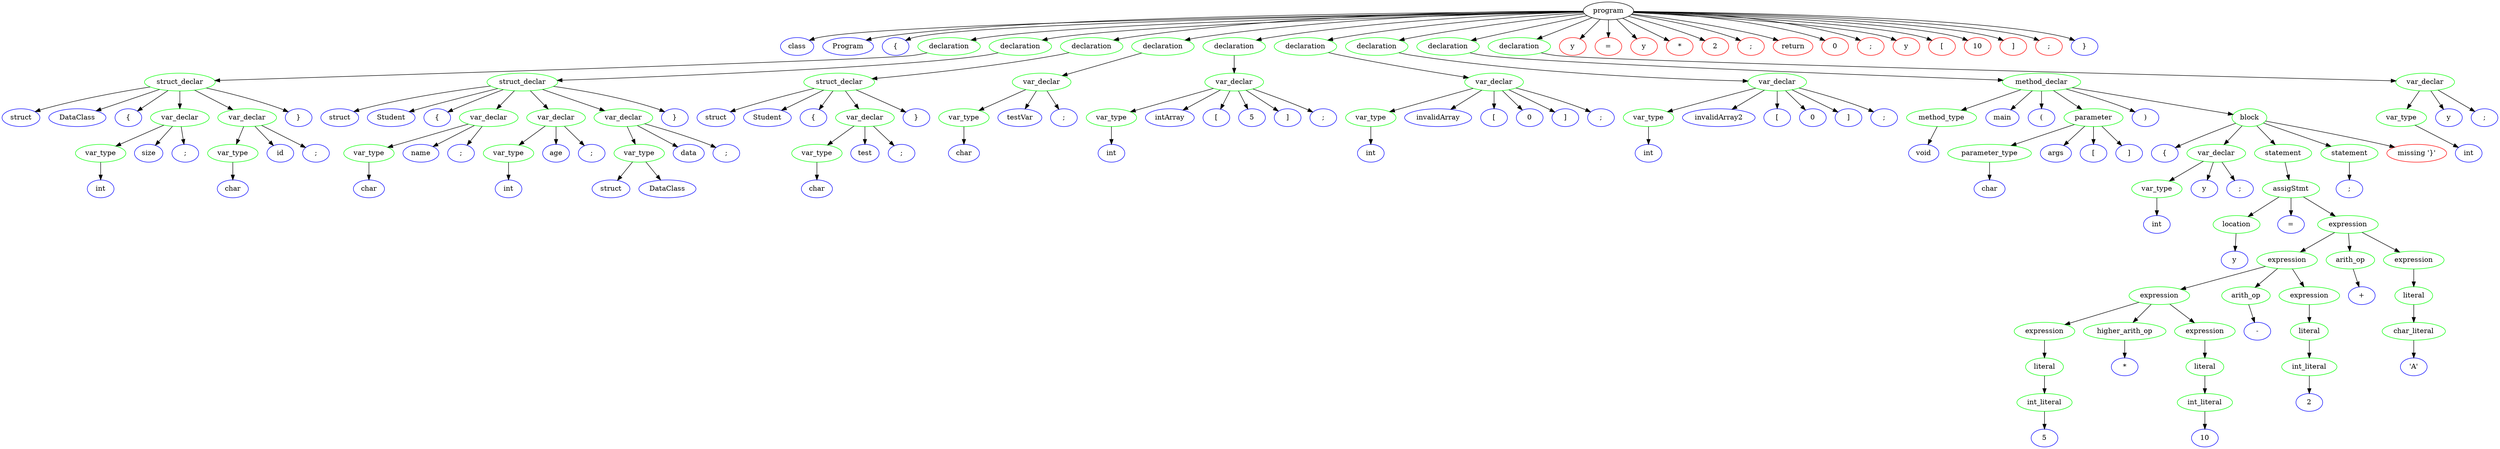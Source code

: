 // Trees/tree_precedence.gv
digraph "Trees/tree_precedence" {
	0 [label=program]
	1 [label=class color=blue]
	0 -> 1
	2 [label=Program color=blue]
	0 -> 2
	3 [label="{" color=blue]
	0 -> 3
	4 [label=declaration color=green]
	0 -> 4
	5 [label=struct_declar color=green]
	4 -> 5
	6 [label=struct color=blue]
	5 -> 6
	7 [label=DataClass color=blue]
	5 -> 7
	8 [label="{" color=blue]
	5 -> 8
	9 [label=var_declar color=green]
	5 -> 9
	10 [label=var_type color=green]
	9 -> 10
	11 [label=int color=blue]
	10 -> 11
	12 [label=size color=blue]
	9 -> 12
	13 [label=";" color=blue]
	9 -> 13
	14 [label=var_declar color=green]
	5 -> 14
	15 [label=var_type color=green]
	14 -> 15
	16 [label=char color=blue]
	15 -> 16
	17 [label=id color=blue]
	14 -> 17
	18 [label=";" color=blue]
	14 -> 18
	19 [label="}" color=blue]
	5 -> 19
	20 [label=declaration color=green]
	0 -> 20
	21 [label=struct_declar color=green]
	20 -> 21
	22 [label=struct color=blue]
	21 -> 22
	23 [label=Student color=blue]
	21 -> 23
	24 [label="{" color=blue]
	21 -> 24
	25 [label=var_declar color=green]
	21 -> 25
	26 [label=var_type color=green]
	25 -> 26
	27 [label=char color=blue]
	26 -> 27
	28 [label=name color=blue]
	25 -> 28
	29 [label=";" color=blue]
	25 -> 29
	30 [label=var_declar color=green]
	21 -> 30
	31 [label=var_type color=green]
	30 -> 31
	32 [label=int color=blue]
	31 -> 32
	33 [label=age color=blue]
	30 -> 33
	34 [label=";" color=blue]
	30 -> 34
	35 [label=var_declar color=green]
	21 -> 35
	36 [label=var_type color=green]
	35 -> 36
	37 [label=struct color=blue]
	36 -> 37
	38 [label=DataClass color=blue]
	36 -> 38
	39 [label=data color=blue]
	35 -> 39
	40 [label=";" color=blue]
	35 -> 40
	41 [label="}" color=blue]
	21 -> 41
	42 [label=declaration color=green]
	0 -> 42
	43 [label=struct_declar color=green]
	42 -> 43
	44 [label=struct color=blue]
	43 -> 44
	45 [label=Student color=blue]
	43 -> 45
	46 [label="{" color=blue]
	43 -> 46
	47 [label=var_declar color=green]
	43 -> 47
	48 [label=var_type color=green]
	47 -> 48
	49 [label=char color=blue]
	48 -> 49
	50 [label=test color=blue]
	47 -> 50
	51 [label=";" color=blue]
	47 -> 51
	52 [label="}" color=blue]
	43 -> 52
	53 [label=declaration color=green]
	0 -> 53
	54 [label=var_declar color=green]
	53 -> 54
	55 [label=var_type color=green]
	54 -> 55
	56 [label=char color=blue]
	55 -> 56
	57 [label=testVar color=blue]
	54 -> 57
	58 [label=";" color=blue]
	54 -> 58
	59 [label=declaration color=green]
	0 -> 59
	60 [label=var_declar color=green]
	59 -> 60
	61 [label=var_type color=green]
	60 -> 61
	62 [label=int color=blue]
	61 -> 62
	63 [label=intArray color=blue]
	60 -> 63
	64 [label="[" color=blue]
	60 -> 64
	65 [label=5 color=blue]
	60 -> 65
	66 [label="]" color=blue]
	60 -> 66
	67 [label=";" color=blue]
	60 -> 67
	68 [label=declaration color=green]
	0 -> 68
	69 [label=var_declar color=green]
	68 -> 69
	70 [label=var_type color=green]
	69 -> 70
	71 [label=int color=blue]
	70 -> 71
	72 [label=invalidArray color=blue]
	69 -> 72
	73 [label="[" color=blue]
	69 -> 73
	74 [label=0 color=blue]
	69 -> 74
	75 [label="]" color=blue]
	69 -> 75
	76 [label=";" color=blue]
	69 -> 76
	77 [label=declaration color=green]
	0 -> 77
	78 [label=var_declar color=green]
	77 -> 78
	79 [label=var_type color=green]
	78 -> 79
	80 [label=int color=blue]
	79 -> 80
	81 [label=invalidArray2 color=blue]
	78 -> 81
	82 [label="[" color=blue]
	78 -> 82
	83 [label=0 color=blue]
	78 -> 83
	84 [label="]" color=blue]
	78 -> 84
	85 [label=";" color=blue]
	78 -> 85
	86 [label=declaration color=green]
	0 -> 86
	87 [label=method_declar color=green]
	86 -> 87
	88 [label=method_type color=green]
	87 -> 88
	89 [label=void color=blue]
	88 -> 89
	90 [label=main color=blue]
	87 -> 90
	91 [label="(" color=blue]
	87 -> 91
	92 [label=parameter color=green]
	87 -> 92
	93 [label=parameter_type color=green]
	92 -> 93
	94 [label=char color=blue]
	93 -> 94
	95 [label=args color=blue]
	92 -> 95
	96 [label="[" color=blue]
	92 -> 96
	97 [label="]" color=blue]
	92 -> 97
	98 [label=")" color=blue]
	87 -> 98
	99 [label=block color=green]
	87 -> 99
	100 [label="{" color=blue]
	99 -> 100
	101 [label=var_declar color=green]
	99 -> 101
	102 [label=var_type color=green]
	101 -> 102
	103 [label=int color=blue]
	102 -> 103
	104 [label=y color=blue]
	101 -> 104
	105 [label=";" color=blue]
	101 -> 105
	106 [label=statement color=green]
	99 -> 106
	107 [label=assigStmt color=green]
	106 -> 107
	108 [label=location color=green]
	107 -> 108
	109 [label=y color=blue]
	108 -> 109
	110 [label="=" color=blue]
	107 -> 110
	111 [label=expression color=green]
	107 -> 111
	112 [label=expression color=green]
	111 -> 112
	113 [label=expression color=green]
	112 -> 113
	114 [label=expression color=green]
	113 -> 114
	115 [label=literal color=green]
	114 -> 115
	116 [label=int_literal color=green]
	115 -> 116
	117 [label=5 color=blue]
	116 -> 117
	118 [label=higher_arith_op color=green]
	113 -> 118
	119 [label="*" color=blue]
	118 -> 119
	120 [label=expression color=green]
	113 -> 120
	121 [label=literal color=green]
	120 -> 121
	122 [label=int_literal color=green]
	121 -> 122
	123 [label=10 color=blue]
	122 -> 123
	124 [label=arith_op color=green]
	112 -> 124
	125 [label="-" color=blue]
	124 -> 125
	126 [label=expression color=green]
	112 -> 126
	127 [label=literal color=green]
	126 -> 127
	128 [label=int_literal color=green]
	127 -> 128
	129 [label=2 color=blue]
	128 -> 129
	130 [label=arith_op color=green]
	111 -> 130
	131 [label="+" color=blue]
	130 -> 131
	132 [label=expression color=green]
	111 -> 132
	133 [label=literal color=green]
	132 -> 133
	134 [label=char_literal color=green]
	133 -> 134
	135 [label="'A'" color=blue]
	134 -> 135
	136 [label=statement color=green]
	99 -> 136
	137 [label=";" color=blue]
	136 -> 137
	138 [label=<missing '}'> color=red]
	99 -> 138
	139 [label=declaration color=green]
	0 -> 139
	140 [label=var_declar color=green]
	139 -> 140
	141 [label=var_type color=green]
	140 -> 141
	142 [label=int color=blue]
	141 -> 142
	143 [label=y color=blue]
	140 -> 143
	144 [label=";" color=blue]
	140 -> 144
	145 [label=y color=red]
	0 -> 145
	146 [label="=" color=red]
	0 -> 146
	147 [label=y color=red]
	0 -> 147
	148 [label="*" color=red]
	0 -> 148
	149 [label=2 color=red]
	0 -> 149
	150 [label=";" color=red]
	0 -> 150
	151 [label=return color=red]
	0 -> 151
	152 [label=0 color=red]
	0 -> 152
	153 [label=";" color=red]
	0 -> 153
	154 [label=y color=red]
	0 -> 154
	155 [label="[" color=red]
	0 -> 155
	156 [label=10 color=red]
	0 -> 156
	157 [label="]" color=red]
	0 -> 157
	158 [label=";" color=red]
	0 -> 158
	159 [label="}" color=blue]
	0 -> 159
}
